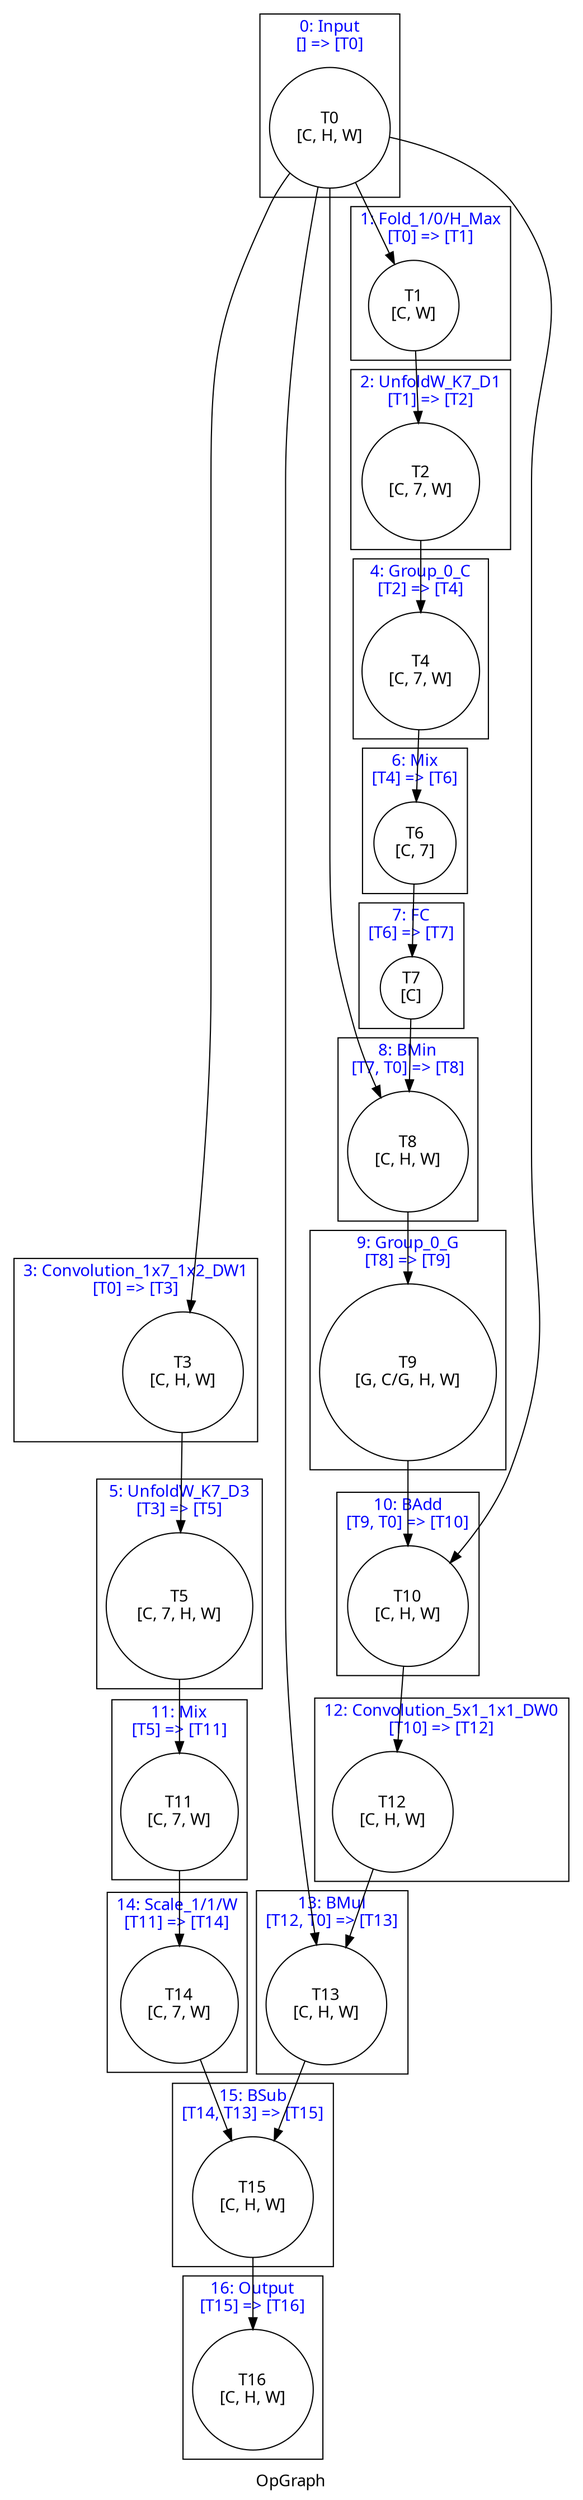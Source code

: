 digraph OpGraph {
    label = "OpGraph"
    fontname = "Graphik";
    subgraph tensors {
        node [shape = circle, color = black, fontname = "Graphik"]
        t_0; t_1; t_2; t_3; t_4; t_5; t_6; t_7; t_8; t_9; t_10; t_11; t_12; t_13; t_14; t_15; t_16; 
    }
    subgraph cluster_0 {
        fontcolor = blue;
        label = "0: Input\n[] => [T0]";
        t_0 [label = "T0\n[C, H, W]"];
    }
    subgraph cluster_1 {
        fontcolor = blue;
        label = "1: Fold_1/0/H_Max\n[T0] => [T1]";
        t_1 [label = "T1\n[C, W]"];
    }
    subgraph cluster_2 {
        fontcolor = blue;
        label = "2: UnfoldW_K7_D1\n[T1] => [T2]";
        t_2 [label = "T2\n[C, 7, W]"];
    }
    subgraph cluster_3 {
        fontcolor = blue;
        label = "3: Convolution_1x7_1x2_DW1\n[T0] => [T3]";
        t_3 [label = "T3\n[C, H, W]"];
    }
    subgraph cluster_4 {
        fontcolor = blue;
        label = "4: Group_0_C\n[T2] => [T4]";
        t_4 [label = "T4\n[C, 7, W]"];
    }
    subgraph cluster_5 {
        fontcolor = blue;
        label = "5: UnfoldW_K7_D3\n[T3] => [T5]";
        t_5 [label = "T5\n[C, 7, H, W]"];
    }
    subgraph cluster_6 {
        fontcolor = blue;
        label = "6: Mix\n[T4] => [T6]";
        t_6 [label = "T6\n[C, 7]"];
    }
    subgraph cluster_7 {
        fontcolor = blue;
        label = "7: FC\n[T6] => [T7]";
        t_7 [label = "T7\n[C]"];
    }
    subgraph cluster_8 {
        fontcolor = blue;
        label = "8: BMin\n[T7, T0] => [T8]";
        t_8 [label = "T8\n[C, H, W]"];
    }
    subgraph cluster_9 {
        fontcolor = blue;
        label = "9: Group_0_G\n[T8] => [T9]";
        t_9 [label = "T9\n[G, C/G, H, W]"];
    }
    subgraph cluster_10 {
        fontcolor = blue;
        label = "10: BAdd\n[T9, T0] => [T10]";
        t_10 [label = "T10\n[C, H, W]"];
    }
    subgraph cluster_11 {
        fontcolor = blue;
        label = "11: Mix\n[T5] => [T11]";
        t_11 [label = "T11\n[C, 7, W]"];
    }
    subgraph cluster_12 {
        fontcolor = blue;
        label = "12: Convolution_5x1_1x1_DW0\n[T10] => [T12]";
        t_12 [label = "T12\n[C, H, W]"];
    }
    subgraph cluster_13 {
        fontcolor = blue;
        label = "13: BMul\n[T12, T0] => [T13]";
        t_13 [label = "T13\n[C, H, W]"];
    }
    subgraph cluster_14 {
        fontcolor = blue;
        label = "14: Scale_1/1/W\n[T11] => [T14]";
        t_14 [label = "T14\n[C, 7, W]"];
    }
    subgraph cluster_15 {
        fontcolor = blue;
        label = "15: BSub\n[T14, T13] => [T15]";
        t_15 [label = "T15\n[C, H, W]"];
    }
    subgraph cluster_16 {
        fontcolor = blue;
        label = "16: Output\n[T15] => [T16]";
        t_16 [label = "T16\n[C, H, W]"];
    }
    t_0 -> t_1;
    t_0 -> t_3;
    t_0 -> t_8;
    t_0 -> t_10;
    t_0 -> t_13;
    t_1 -> t_2;
    t_2 -> t_4;
    t_3 -> t_5;
    t_4 -> t_6;
    t_5 -> t_11;
    t_6 -> t_7;
    t_7 -> t_8;
    t_8 -> t_9;
    t_9 -> t_10;
    t_10 -> t_12;
    t_11 -> t_14;
    t_12 -> t_13;
    t_13 -> t_15;
    t_14 -> t_15;
    t_15 -> t_16;
}

